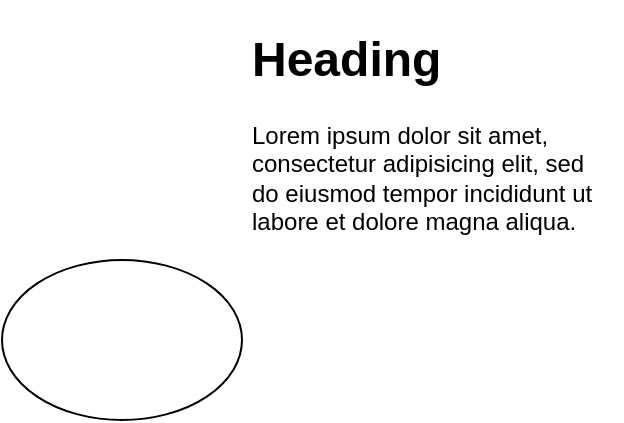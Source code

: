 <mxfile version="12.1.3" type="github" pages="1">
  <diagram id="bb1F3ZmWD-q5W90_vw9f" name="第 1 页">
    <mxGraphModel dx="1422" dy="762" grid="1" gridSize="10" guides="1" tooltips="1" connect="1" arrows="1" fold="1" page="1" pageScale="1" pageWidth="827" pageHeight="1169" math="0" shadow="0">
      <root>
        <mxCell id="0"/>
        <mxCell id="1" parent="0"/>
        <mxCell id="QFaiLEaC24hcUWvWyL4f-1" value="" style="ellipse;whiteSpace=wrap;html=1;" vertex="1" parent="1">
          <mxGeometry x="70" y="210" width="120" height="80" as="geometry"/>
        </mxCell>
        <mxCell id="QFaiLEaC24hcUWvWyL4f-2" value="&lt;h1&gt;Heading&lt;/h1&gt;&lt;p&gt;Lorem ipsum dolor sit amet, consectetur adipisicing elit, sed do eiusmod tempor incididunt ut labore et dolore magna aliqua.&lt;/p&gt;" style="text;html=1;strokeColor=none;fillColor=none;spacing=5;spacingTop=-20;whiteSpace=wrap;overflow=hidden;rounded=0;" vertex="1" parent="1">
          <mxGeometry x="190" y="90" width="190" height="120" as="geometry"/>
        </mxCell>
      </root>
    </mxGraphModel>
  </diagram>
</mxfile>
